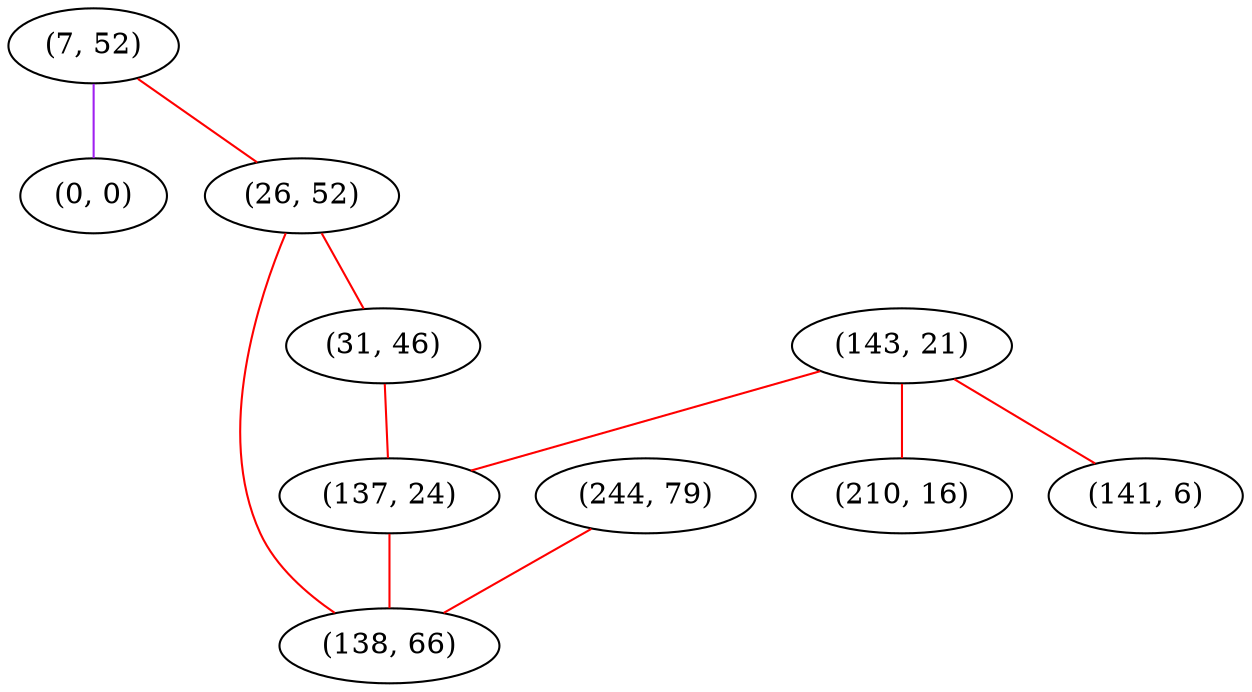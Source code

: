 graph "" {
"(7, 52)";
"(0, 0)";
"(26, 52)";
"(31, 46)";
"(143, 21)";
"(141, 6)";
"(210, 16)";
"(137, 24)";
"(244, 79)";
"(138, 66)";
"(7, 52)" -- "(0, 0)"  [color=purple, key=0, weight=4];
"(7, 52)" -- "(26, 52)"  [color=red, key=0, weight=1];
"(26, 52)" -- "(31, 46)"  [color=red, key=0, weight=1];
"(26, 52)" -- "(138, 66)"  [color=red, key=0, weight=1];
"(31, 46)" -- "(137, 24)"  [color=red, key=0, weight=1];
"(143, 21)" -- "(141, 6)"  [color=red, key=0, weight=1];
"(143, 21)" -- "(210, 16)"  [color=red, key=0, weight=1];
"(143, 21)" -- "(137, 24)"  [color=red, key=0, weight=1];
"(137, 24)" -- "(138, 66)"  [color=red, key=0, weight=1];
"(244, 79)" -- "(138, 66)"  [color=red, key=0, weight=1];
}
